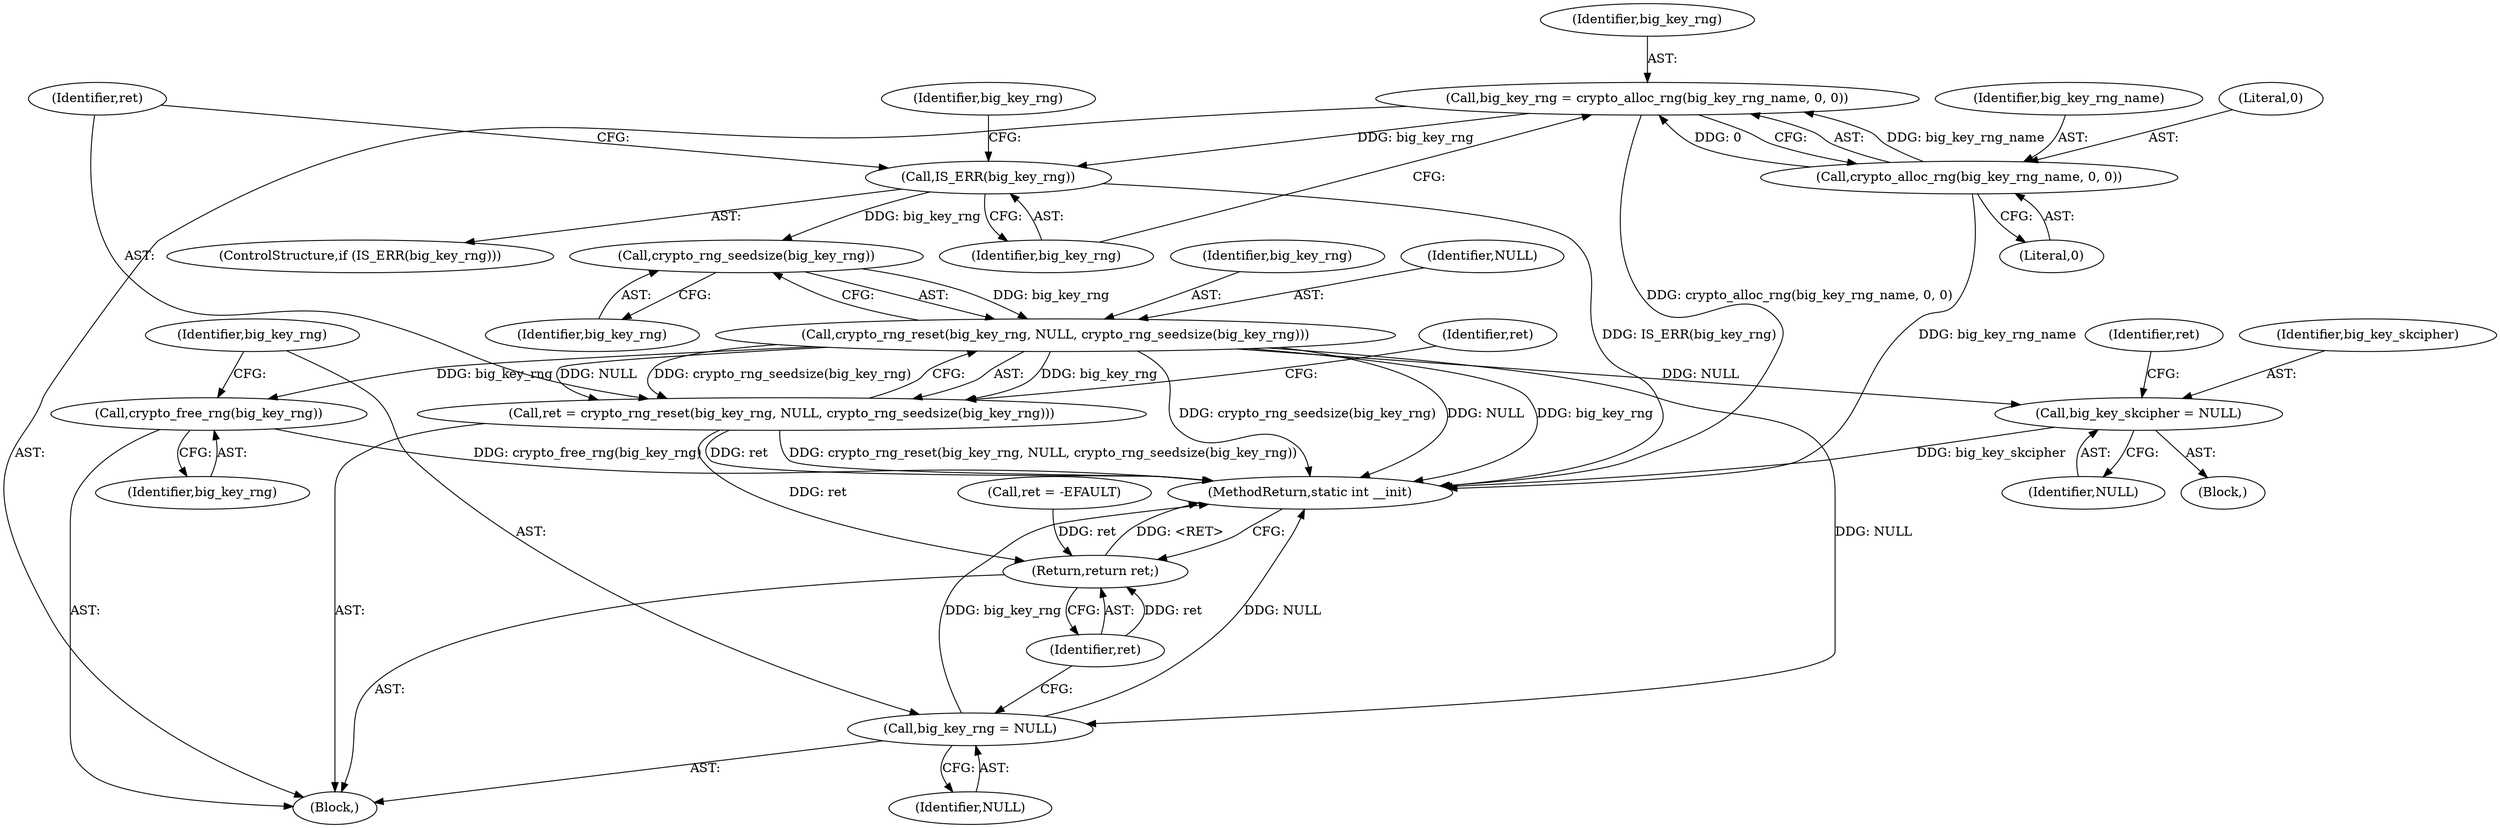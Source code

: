 digraph "1_linux_7df3e59c3d1df4f87fe874c7956ef7a3d2f4d5fb@API" {
"1000132" [label="(Call,crypto_rng_seedsize(big_key_rng))"];
"1000118" [label="(Call,IS_ERR(big_key_rng))"];
"1000111" [label="(Call,big_key_rng = crypto_alloc_rng(big_key_rng_name, 0, 0))"];
"1000113" [label="(Call,crypto_alloc_rng(big_key_rng_name, 0, 0))"];
"1000129" [label="(Call,crypto_rng_reset(big_key_rng, NULL, crypto_rng_seedsize(big_key_rng)))"];
"1000127" [label="(Call,ret = crypto_rng_reset(big_key_rng, NULL, crypto_rng_seedsize(big_key_rng)))"];
"1000163" [label="(Return,return ret;)"];
"1000147" [label="(Call,big_key_skcipher = NULL)"];
"1000158" [label="(Call,crypto_free_rng(big_key_rng))"];
"1000160" [label="(Call,big_key_rng = NULL)"];
"1000133" [label="(Identifier,big_key_rng)"];
"1000116" [label="(Literal,0)"];
"1000161" [label="(Identifier,big_key_rng)"];
"1000114" [label="(Identifier,big_key_rng_name)"];
"1000128" [label="(Identifier,ret)"];
"1000150" [label="(Call,ret = -EFAULT)"];
"1000118" [label="(Call,IS_ERR(big_key_rng))"];
"1000115" [label="(Literal,0)"];
"1000119" [label="(Identifier,big_key_rng)"];
"1000164" [label="(Identifier,ret)"];
"1000159" [label="(Identifier,big_key_rng)"];
"1000105" [label="(Block,)"];
"1000162" [label="(Identifier,NULL)"];
"1000129" [label="(Call,crypto_rng_reset(big_key_rng, NULL, crypto_rng_seedsize(big_key_rng)))"];
"1000127" [label="(Call,ret = crypto_rng_reset(big_key_rng, NULL, crypto_rng_seedsize(big_key_rng)))"];
"1000130" [label="(Identifier,big_key_rng)"];
"1000117" [label="(ControlStructure,if (IS_ERR(big_key_rng)))"];
"1000135" [label="(Identifier,ret)"];
"1000146" [label="(Block,)"];
"1000112" [label="(Identifier,big_key_rng)"];
"1000111" [label="(Call,big_key_rng = crypto_alloc_rng(big_key_rng_name, 0, 0))"];
"1000158" [label="(Call,crypto_free_rng(big_key_rng))"];
"1000148" [label="(Identifier,big_key_skcipher)"];
"1000163" [label="(Return,return ret;)"];
"1000113" [label="(Call,crypto_alloc_rng(big_key_rng_name, 0, 0))"];
"1000149" [label="(Identifier,NULL)"];
"1000132" [label="(Call,crypto_rng_seedsize(big_key_rng))"];
"1000122" [label="(Identifier,big_key_rng)"];
"1000147" [label="(Call,big_key_skcipher = NULL)"];
"1000160" [label="(Call,big_key_rng = NULL)"];
"1000131" [label="(Identifier,NULL)"];
"1000151" [label="(Identifier,ret)"];
"1000165" [label="(MethodReturn,static int __init)"];
"1000132" -> "1000129"  [label="AST: "];
"1000132" -> "1000133"  [label="CFG: "];
"1000133" -> "1000132"  [label="AST: "];
"1000129" -> "1000132"  [label="CFG: "];
"1000132" -> "1000129"  [label="DDG: big_key_rng"];
"1000118" -> "1000132"  [label="DDG: big_key_rng"];
"1000118" -> "1000117"  [label="AST: "];
"1000118" -> "1000119"  [label="CFG: "];
"1000119" -> "1000118"  [label="AST: "];
"1000122" -> "1000118"  [label="CFG: "];
"1000128" -> "1000118"  [label="CFG: "];
"1000118" -> "1000165"  [label="DDG: IS_ERR(big_key_rng)"];
"1000111" -> "1000118"  [label="DDG: big_key_rng"];
"1000111" -> "1000105"  [label="AST: "];
"1000111" -> "1000113"  [label="CFG: "];
"1000112" -> "1000111"  [label="AST: "];
"1000113" -> "1000111"  [label="AST: "];
"1000119" -> "1000111"  [label="CFG: "];
"1000111" -> "1000165"  [label="DDG: crypto_alloc_rng(big_key_rng_name, 0, 0)"];
"1000113" -> "1000111"  [label="DDG: big_key_rng_name"];
"1000113" -> "1000111"  [label="DDG: 0"];
"1000113" -> "1000116"  [label="CFG: "];
"1000114" -> "1000113"  [label="AST: "];
"1000115" -> "1000113"  [label="AST: "];
"1000116" -> "1000113"  [label="AST: "];
"1000113" -> "1000165"  [label="DDG: big_key_rng_name"];
"1000129" -> "1000127"  [label="AST: "];
"1000130" -> "1000129"  [label="AST: "];
"1000131" -> "1000129"  [label="AST: "];
"1000127" -> "1000129"  [label="CFG: "];
"1000129" -> "1000165"  [label="DDG: NULL"];
"1000129" -> "1000165"  [label="DDG: big_key_rng"];
"1000129" -> "1000165"  [label="DDG: crypto_rng_seedsize(big_key_rng)"];
"1000129" -> "1000127"  [label="DDG: big_key_rng"];
"1000129" -> "1000127"  [label="DDG: NULL"];
"1000129" -> "1000127"  [label="DDG: crypto_rng_seedsize(big_key_rng)"];
"1000129" -> "1000147"  [label="DDG: NULL"];
"1000129" -> "1000158"  [label="DDG: big_key_rng"];
"1000129" -> "1000160"  [label="DDG: NULL"];
"1000127" -> "1000105"  [label="AST: "];
"1000128" -> "1000127"  [label="AST: "];
"1000135" -> "1000127"  [label="CFG: "];
"1000127" -> "1000165"  [label="DDG: ret"];
"1000127" -> "1000165"  [label="DDG: crypto_rng_reset(big_key_rng, NULL, crypto_rng_seedsize(big_key_rng))"];
"1000127" -> "1000163"  [label="DDG: ret"];
"1000163" -> "1000105"  [label="AST: "];
"1000163" -> "1000164"  [label="CFG: "];
"1000164" -> "1000163"  [label="AST: "];
"1000165" -> "1000163"  [label="CFG: "];
"1000163" -> "1000165"  [label="DDG: <RET>"];
"1000164" -> "1000163"  [label="DDG: ret"];
"1000150" -> "1000163"  [label="DDG: ret"];
"1000147" -> "1000146"  [label="AST: "];
"1000147" -> "1000149"  [label="CFG: "];
"1000148" -> "1000147"  [label="AST: "];
"1000149" -> "1000147"  [label="AST: "];
"1000151" -> "1000147"  [label="CFG: "];
"1000147" -> "1000165"  [label="DDG: big_key_skcipher"];
"1000158" -> "1000105"  [label="AST: "];
"1000158" -> "1000159"  [label="CFG: "];
"1000159" -> "1000158"  [label="AST: "];
"1000161" -> "1000158"  [label="CFG: "];
"1000158" -> "1000165"  [label="DDG: crypto_free_rng(big_key_rng)"];
"1000160" -> "1000105"  [label="AST: "];
"1000160" -> "1000162"  [label="CFG: "];
"1000161" -> "1000160"  [label="AST: "];
"1000162" -> "1000160"  [label="AST: "];
"1000164" -> "1000160"  [label="CFG: "];
"1000160" -> "1000165"  [label="DDG: NULL"];
"1000160" -> "1000165"  [label="DDG: big_key_rng"];
}
